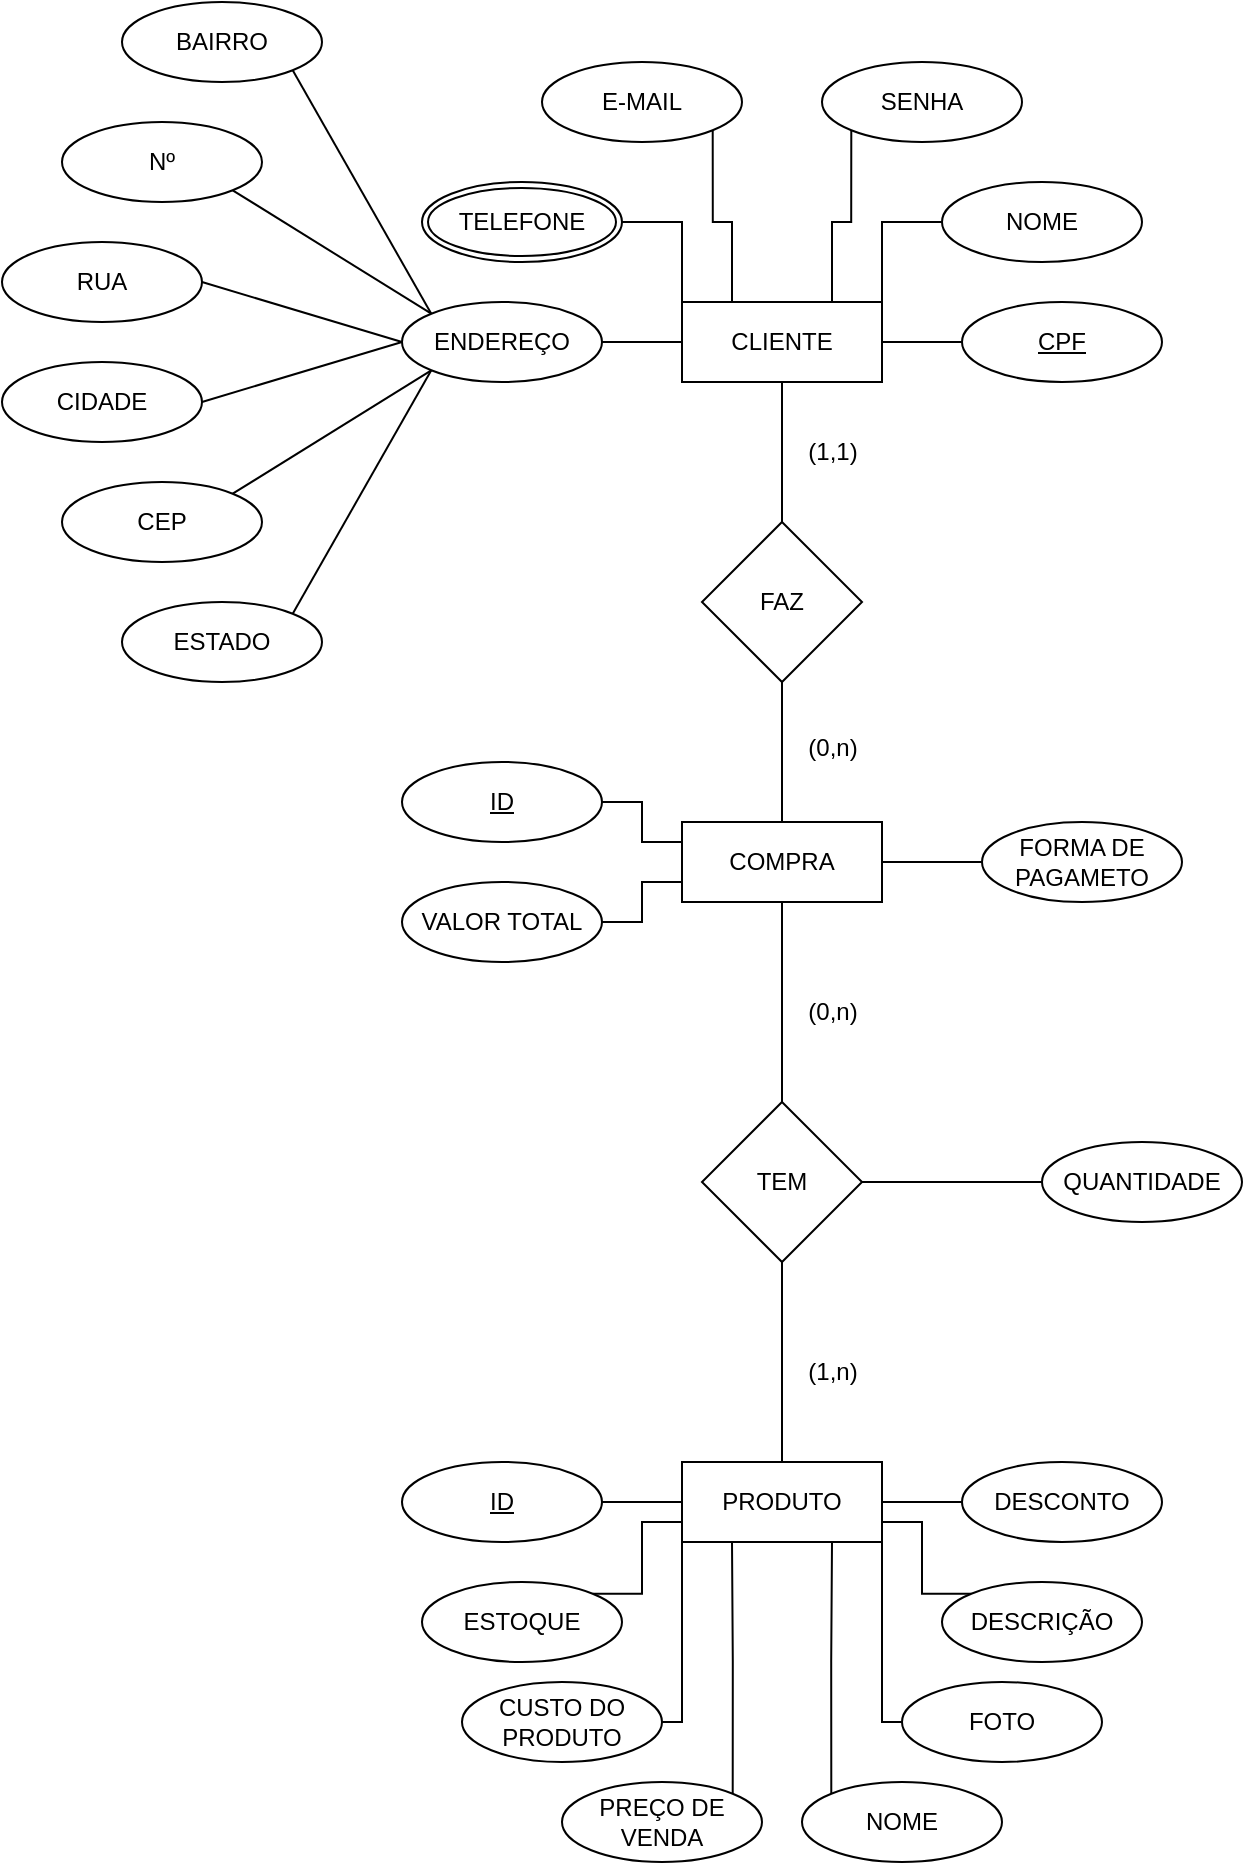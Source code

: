<mxfile version="24.6.2" type="device">
  <diagram name="Página-1" id="FyqLfy8T6ZYo1Bn5L8I9">
    <mxGraphModel dx="794" dy="420" grid="1" gridSize="10" guides="1" tooltips="1" connect="1" arrows="1" fold="1" page="1" pageScale="1" pageWidth="827" pageHeight="1169" math="0" shadow="0">
      <root>
        <mxCell id="0" />
        <mxCell id="1" parent="0" />
        <mxCell id="6erGois-L6wBn7HXWCgl-18" value="" style="edgeStyle=orthogonalEdgeStyle;rounded=0;orthogonalLoop=1;jettySize=auto;html=1;endArrow=none;endFill=0;" parent="1" source="5q2TKJuZo1EouXSl_5uN-3" target="6erGois-L6wBn7HXWCgl-17" edge="1">
          <mxGeometry relative="1" as="geometry" />
        </mxCell>
        <mxCell id="5q2TKJuZo1EouXSl_5uN-3" value="CLIENTE" style="whiteSpace=wrap;html=1;align=center;" parent="1" vertex="1">
          <mxGeometry x="360" y="200" width="100" height="40" as="geometry" />
        </mxCell>
        <mxCell id="6erGois-L6wBn7HXWCgl-8" style="rounded=0;orthogonalLoop=1;jettySize=auto;html=1;exitX=0;exitY=0.5;exitDx=0;exitDy=0;entryX=1;entryY=0;entryDx=0;entryDy=0;edgeStyle=orthogonalEdgeStyle;endArrow=none;endFill=0;" parent="1" source="5q2TKJuZo1EouXSl_5uN-4" target="5q2TKJuZo1EouXSl_5uN-3" edge="1">
          <mxGeometry relative="1" as="geometry" />
        </mxCell>
        <mxCell id="5q2TKJuZo1EouXSl_5uN-4" value="NOME" style="ellipse;whiteSpace=wrap;html=1;align=center;" parent="1" vertex="1">
          <mxGeometry x="490" y="140" width="100" height="40" as="geometry" />
        </mxCell>
        <mxCell id="6erGois-L6wBn7HXWCgl-9" style="rounded=0;orthogonalLoop=1;jettySize=auto;html=1;exitX=0;exitY=0.5;exitDx=0;exitDy=0;entryX=1;entryY=0.5;entryDx=0;entryDy=0;edgeStyle=orthogonalEdgeStyle;endArrow=none;endFill=0;" parent="1" source="5q2TKJuZo1EouXSl_5uN-5" target="5q2TKJuZo1EouXSl_5uN-3" edge="1">
          <mxGeometry relative="1" as="geometry" />
        </mxCell>
        <mxCell id="5q2TKJuZo1EouXSl_5uN-5" value="CPF" style="ellipse;whiteSpace=wrap;html=1;align=center;fontStyle=4;" parent="1" vertex="1">
          <mxGeometry x="500" y="200" width="100" height="40" as="geometry" />
        </mxCell>
        <mxCell id="6erGois-L6wBn7HXWCgl-5" style="rounded=0;orthogonalLoop=1;jettySize=auto;html=1;exitX=1;exitY=0.5;exitDx=0;exitDy=0;entryX=0;entryY=0;entryDx=0;entryDy=0;edgeStyle=orthogonalEdgeStyle;endArrow=none;endFill=0;" parent="1" source="5q2TKJuZo1EouXSl_5uN-7" target="5q2TKJuZo1EouXSl_5uN-3" edge="1">
          <mxGeometry relative="1" as="geometry" />
        </mxCell>
        <mxCell id="5q2TKJuZo1EouXSl_5uN-7" value="TELEFONE" style="ellipse;shape=doubleEllipse;margin=3;whiteSpace=wrap;html=1;align=center;" parent="1" vertex="1">
          <mxGeometry x="230" y="140" width="100" height="40" as="geometry" />
        </mxCell>
        <mxCell id="6erGois-L6wBn7HXWCgl-4" style="rounded=0;orthogonalLoop=1;jettySize=auto;html=1;exitX=1;exitY=0.5;exitDx=0;exitDy=0;entryX=0;entryY=0.5;entryDx=0;entryDy=0;edgeStyle=orthogonalEdgeStyle;endArrow=none;endFill=0;" parent="1" source="5q2TKJuZo1EouXSl_5uN-8" target="5q2TKJuZo1EouXSl_5uN-3" edge="1">
          <mxGeometry relative="1" as="geometry" />
        </mxCell>
        <mxCell id="6erGois-L6wBn7HXWCgl-10" style="rounded=0;orthogonalLoop=1;jettySize=auto;html=1;exitX=0;exitY=0;exitDx=0;exitDy=0;entryX=1;entryY=1;entryDx=0;entryDy=0;endArrow=none;endFill=0;" parent="1" source="5q2TKJuZo1EouXSl_5uN-8" target="5q2TKJuZo1EouXSl_5uN-45" edge="1">
          <mxGeometry relative="1" as="geometry" />
        </mxCell>
        <mxCell id="6erGois-L6wBn7HXWCgl-11" style="rounded=0;orthogonalLoop=1;jettySize=auto;html=1;exitX=0;exitY=0;exitDx=0;exitDy=0;entryX=1;entryY=1;entryDx=0;entryDy=0;endArrow=none;endFill=0;" parent="1" source="5q2TKJuZo1EouXSl_5uN-8" target="5q2TKJuZo1EouXSl_5uN-43" edge="1">
          <mxGeometry relative="1" as="geometry" />
        </mxCell>
        <mxCell id="6erGois-L6wBn7HXWCgl-12" style="rounded=0;orthogonalLoop=1;jettySize=auto;html=1;exitX=0;exitY=0.5;exitDx=0;exitDy=0;entryX=1;entryY=0.5;entryDx=0;entryDy=0;endArrow=none;endFill=0;" parent="1" source="5q2TKJuZo1EouXSl_5uN-8" target="5q2TKJuZo1EouXSl_5uN-44" edge="1">
          <mxGeometry relative="1" as="geometry" />
        </mxCell>
        <mxCell id="6erGois-L6wBn7HXWCgl-13" style="rounded=0;orthogonalLoop=1;jettySize=auto;html=1;exitX=0;exitY=0.5;exitDx=0;exitDy=0;entryX=1;entryY=0.5;entryDx=0;entryDy=0;endArrow=none;endFill=0;" parent="1" source="5q2TKJuZo1EouXSl_5uN-8" target="5q2TKJuZo1EouXSl_5uN-12" edge="1">
          <mxGeometry relative="1" as="geometry" />
        </mxCell>
        <mxCell id="6erGois-L6wBn7HXWCgl-14" style="rounded=0;orthogonalLoop=1;jettySize=auto;html=1;exitX=0;exitY=1;exitDx=0;exitDy=0;entryX=1;entryY=0;entryDx=0;entryDy=0;endArrow=none;endFill=0;" parent="1" source="5q2TKJuZo1EouXSl_5uN-8" target="5q2TKJuZo1EouXSl_5uN-11" edge="1">
          <mxGeometry relative="1" as="geometry" />
        </mxCell>
        <mxCell id="6erGois-L6wBn7HXWCgl-15" style="rounded=0;orthogonalLoop=1;jettySize=auto;html=1;exitX=0;exitY=1;exitDx=0;exitDy=0;entryX=1;entryY=0;entryDx=0;entryDy=0;endArrow=none;endFill=0;" parent="1" source="5q2TKJuZo1EouXSl_5uN-8" target="5q2TKJuZo1EouXSl_5uN-13" edge="1">
          <mxGeometry relative="1" as="geometry" />
        </mxCell>
        <mxCell id="5q2TKJuZo1EouXSl_5uN-8" value="ENDEREÇO" style="ellipse;whiteSpace=wrap;html=1;align=center;" parent="1" vertex="1">
          <mxGeometry x="220" y="200" width="100" height="40" as="geometry" />
        </mxCell>
        <mxCell id="5q2TKJuZo1EouXSl_5uN-11" value="CEP" style="ellipse;whiteSpace=wrap;html=1;align=center;" parent="1" vertex="1">
          <mxGeometry x="50" y="290" width="100" height="40" as="geometry" />
        </mxCell>
        <mxCell id="5q2TKJuZo1EouXSl_5uN-12" value="CIDADE" style="ellipse;whiteSpace=wrap;html=1;align=center;" parent="1" vertex="1">
          <mxGeometry x="20" y="230" width="100" height="40" as="geometry" />
        </mxCell>
        <mxCell id="5q2TKJuZo1EouXSl_5uN-13" value="ESTADO" style="ellipse;whiteSpace=wrap;html=1;align=center;" parent="1" vertex="1">
          <mxGeometry x="80" y="350" width="100" height="40" as="geometry" />
        </mxCell>
        <mxCell id="6erGois-L6wBn7HXWCgl-6" style="rounded=0;orthogonalLoop=1;jettySize=auto;html=1;exitX=1;exitY=1;exitDx=0;exitDy=0;entryX=0.25;entryY=0;entryDx=0;entryDy=0;edgeStyle=orthogonalEdgeStyle;endArrow=none;endFill=0;" parent="1" source="5q2TKJuZo1EouXSl_5uN-16" target="5q2TKJuZo1EouXSl_5uN-3" edge="1">
          <mxGeometry relative="1" as="geometry" />
        </mxCell>
        <mxCell id="5q2TKJuZo1EouXSl_5uN-16" value="E-MAIL" style="ellipse;whiteSpace=wrap;html=1;align=center;" parent="1" vertex="1">
          <mxGeometry x="290" y="80" width="100" height="40" as="geometry" />
        </mxCell>
        <mxCell id="6erGois-L6wBn7HXWCgl-7" style="rounded=0;orthogonalLoop=1;jettySize=auto;html=1;exitX=0;exitY=1;exitDx=0;exitDy=0;entryX=0.75;entryY=0;entryDx=0;entryDy=0;edgeStyle=orthogonalEdgeStyle;endArrow=none;endFill=0;" parent="1" source="5q2TKJuZo1EouXSl_5uN-17" target="5q2TKJuZo1EouXSl_5uN-3" edge="1">
          <mxGeometry relative="1" as="geometry" />
        </mxCell>
        <mxCell id="5q2TKJuZo1EouXSl_5uN-17" value="SENHA" style="ellipse;whiteSpace=wrap;html=1;align=center;fontStyle=0;strokeColor=default;" parent="1" vertex="1">
          <mxGeometry x="430" y="80" width="100" height="40" as="geometry" />
        </mxCell>
        <mxCell id="5q2TKJuZo1EouXSl_5uN-20" value="PRODUTO" style="whiteSpace=wrap;html=1;align=center;" parent="1" vertex="1">
          <mxGeometry x="360" y="780" width="100" height="40" as="geometry" />
        </mxCell>
        <mxCell id="6erGois-L6wBn7HXWCgl-39" style="edgeStyle=orthogonalEdgeStyle;rounded=0;orthogonalLoop=1;jettySize=auto;html=1;exitX=0;exitY=0;exitDx=0;exitDy=0;entryX=1;entryY=0.75;entryDx=0;entryDy=0;endArrow=none;endFill=0;" parent="1" source="5q2TKJuZo1EouXSl_5uN-21" target="5q2TKJuZo1EouXSl_5uN-20" edge="1">
          <mxGeometry relative="1" as="geometry">
            <Array as="points">
              <mxPoint x="480" y="846" />
              <mxPoint x="480" y="810" />
            </Array>
          </mxGeometry>
        </mxCell>
        <mxCell id="5q2TKJuZo1EouXSl_5uN-21" value="DESCRIÇÃO" style="ellipse;whiteSpace=wrap;html=1;align=center;" parent="1" vertex="1">
          <mxGeometry x="490" y="840" width="100" height="40" as="geometry" />
        </mxCell>
        <mxCell id="6erGois-L6wBn7HXWCgl-38" style="edgeStyle=orthogonalEdgeStyle;rounded=0;orthogonalLoop=1;jettySize=auto;html=1;exitX=0;exitY=0.5;exitDx=0;exitDy=0;entryX=1;entryY=1;entryDx=0;entryDy=0;endArrow=none;endFill=0;" parent="1" source="5q2TKJuZo1EouXSl_5uN-22" target="5q2TKJuZo1EouXSl_5uN-20" edge="1">
          <mxGeometry relative="1" as="geometry">
            <Array as="points">
              <mxPoint x="460" y="910" />
            </Array>
          </mxGeometry>
        </mxCell>
        <mxCell id="5q2TKJuZo1EouXSl_5uN-22" value="FOTO" style="ellipse;whiteSpace=wrap;html=1;align=center;" parent="1" vertex="1">
          <mxGeometry x="470" y="890" width="100" height="40" as="geometry" />
        </mxCell>
        <mxCell id="6erGois-L6wBn7HXWCgl-41" style="edgeStyle=orthogonalEdgeStyle;rounded=0;orthogonalLoop=1;jettySize=auto;html=1;exitX=1;exitY=0;exitDx=0;exitDy=0;entryX=0;entryY=0.75;entryDx=0;entryDy=0;endArrow=none;endFill=0;" parent="1" source="5q2TKJuZo1EouXSl_5uN-25" target="5q2TKJuZo1EouXSl_5uN-20" edge="1">
          <mxGeometry relative="1" as="geometry">
            <Array as="points">
              <mxPoint x="340" y="846" />
              <mxPoint x="340" y="810" />
            </Array>
          </mxGeometry>
        </mxCell>
        <mxCell id="5q2TKJuZo1EouXSl_5uN-25" value="ESTOQUE" style="ellipse;whiteSpace=wrap;html=1;align=center;" parent="1" vertex="1">
          <mxGeometry x="230" y="840" width="100" height="40" as="geometry" />
        </mxCell>
        <mxCell id="6erGois-L6wBn7HXWCgl-40" style="edgeStyle=orthogonalEdgeStyle;rounded=0;orthogonalLoop=1;jettySize=auto;html=1;exitX=0;exitY=0.5;exitDx=0;exitDy=0;entryX=1;entryY=0.5;entryDx=0;entryDy=0;endArrow=none;endFill=0;" parent="1" source="5q2TKJuZo1EouXSl_5uN-28" target="5q2TKJuZo1EouXSl_5uN-20" edge="1">
          <mxGeometry relative="1" as="geometry" />
        </mxCell>
        <mxCell id="5q2TKJuZo1EouXSl_5uN-28" value="DESCONTO" style="ellipse;whiteSpace=wrap;html=1;align=center;" parent="1" vertex="1">
          <mxGeometry x="500" y="780" width="100" height="40" as="geometry" />
        </mxCell>
        <mxCell id="6erGois-L6wBn7HXWCgl-23" value="" style="edgeStyle=orthogonalEdgeStyle;rounded=0;orthogonalLoop=1;jettySize=auto;html=1;endArrow=none;endFill=0;" parent="1" source="5q2TKJuZo1EouXSl_5uN-35" target="6erGois-L6wBn7HXWCgl-22" edge="1">
          <mxGeometry relative="1" as="geometry" />
        </mxCell>
        <mxCell id="abIfijyXU7If4ArMvPen-2" style="edgeStyle=orthogonalEdgeStyle;rounded=0;orthogonalLoop=1;jettySize=auto;html=1;exitX=1;exitY=0.5;exitDx=0;exitDy=0;entryX=0;entryY=0.5;entryDx=0;entryDy=0;endArrow=none;endFill=0;" parent="1" source="5q2TKJuZo1EouXSl_5uN-35" target="abIfijyXU7If4ArMvPen-1" edge="1">
          <mxGeometry relative="1" as="geometry" />
        </mxCell>
        <mxCell id="5q2TKJuZo1EouXSl_5uN-35" value="COMPRA" style="whiteSpace=wrap;html=1;align=center;" parent="1" vertex="1">
          <mxGeometry x="360" y="460" width="100" height="40" as="geometry" />
        </mxCell>
        <mxCell id="6erGois-L6wBn7HXWCgl-21" style="edgeStyle=orthogonalEdgeStyle;rounded=0;orthogonalLoop=1;jettySize=auto;html=1;exitX=1;exitY=0.5;exitDx=0;exitDy=0;entryX=0;entryY=0.75;entryDx=0;entryDy=0;endArrow=none;endFill=0;" parent="1" source="5q2TKJuZo1EouXSl_5uN-36" target="5q2TKJuZo1EouXSl_5uN-35" edge="1">
          <mxGeometry relative="1" as="geometry" />
        </mxCell>
        <mxCell id="5q2TKJuZo1EouXSl_5uN-36" value="VALOR TOTAL" style="ellipse;whiteSpace=wrap;html=1;align=center;" parent="1" vertex="1">
          <mxGeometry x="220" y="490" width="100" height="40" as="geometry" />
        </mxCell>
        <mxCell id="6erGois-L6wBn7HXWCgl-20" style="edgeStyle=orthogonalEdgeStyle;rounded=0;orthogonalLoop=1;jettySize=auto;html=1;exitX=1;exitY=0.5;exitDx=0;exitDy=0;entryX=0;entryY=0.25;entryDx=0;entryDy=0;endArrow=none;endFill=0;" parent="1" source="5q2TKJuZo1EouXSl_5uN-38" target="5q2TKJuZo1EouXSl_5uN-35" edge="1">
          <mxGeometry relative="1" as="geometry" />
        </mxCell>
        <mxCell id="5q2TKJuZo1EouXSl_5uN-38" value="ID" style="ellipse;whiteSpace=wrap;html=1;align=center;fontStyle=4" parent="1" vertex="1">
          <mxGeometry x="220" y="430" width="100" height="40" as="geometry" />
        </mxCell>
        <mxCell id="6erGois-L6wBn7HXWCgl-36" style="edgeStyle=orthogonalEdgeStyle;rounded=0;orthogonalLoop=1;jettySize=auto;html=1;exitX=1;exitY=0;exitDx=0;exitDy=0;entryX=0.25;entryY=1;entryDx=0;entryDy=0;endArrow=none;endFill=0;" parent="1" source="5q2TKJuZo1EouXSl_5uN-41" target="5q2TKJuZo1EouXSl_5uN-20" edge="1">
          <mxGeometry relative="1" as="geometry" />
        </mxCell>
        <mxCell id="5q2TKJuZo1EouXSl_5uN-41" value="PREÇO DE VENDA" style="ellipse;whiteSpace=wrap;html=1;align=center;" parent="1" vertex="1">
          <mxGeometry x="300" y="940" width="100" height="40" as="geometry" />
        </mxCell>
        <mxCell id="6erGois-L6wBn7HXWCgl-35" style="edgeStyle=orthogonalEdgeStyle;rounded=0;orthogonalLoop=1;jettySize=auto;html=1;exitX=1;exitY=0.5;exitDx=0;exitDy=0;entryX=0;entryY=1;entryDx=0;entryDy=0;endArrow=none;endFill=0;" parent="1" source="5q2TKJuZo1EouXSl_5uN-42" target="5q2TKJuZo1EouXSl_5uN-20" edge="1">
          <mxGeometry relative="1" as="geometry">
            <Array as="points">
              <mxPoint x="360" y="910" />
            </Array>
          </mxGeometry>
        </mxCell>
        <mxCell id="5q2TKJuZo1EouXSl_5uN-42" value="CUSTO DO PRODUTO" style="ellipse;whiteSpace=wrap;html=1;align=center;" parent="1" vertex="1">
          <mxGeometry x="250" y="890" width="100" height="40" as="geometry" />
        </mxCell>
        <mxCell id="5q2TKJuZo1EouXSl_5uN-43" value="Nº" style="ellipse;whiteSpace=wrap;html=1;align=center;" parent="1" vertex="1">
          <mxGeometry x="50" y="110" width="100" height="40" as="geometry" />
        </mxCell>
        <mxCell id="5q2TKJuZo1EouXSl_5uN-44" value="RUA" style="ellipse;whiteSpace=wrap;html=1;align=center;" parent="1" vertex="1">
          <mxGeometry x="20" y="170" width="100" height="40" as="geometry" />
        </mxCell>
        <mxCell id="5q2TKJuZo1EouXSl_5uN-45" value="BAIRRO" style="ellipse;whiteSpace=wrap;html=1;align=center;" parent="1" vertex="1">
          <mxGeometry x="80" y="50" width="100" height="40" as="geometry" />
        </mxCell>
        <mxCell id="6erGois-L6wBn7HXWCgl-19" style="edgeStyle=orthogonalEdgeStyle;rounded=0;orthogonalLoop=1;jettySize=auto;html=1;exitX=0.5;exitY=1;exitDx=0;exitDy=0;endArrow=none;endFill=0;" parent="1" source="6erGois-L6wBn7HXWCgl-17" target="5q2TKJuZo1EouXSl_5uN-35" edge="1">
          <mxGeometry relative="1" as="geometry" />
        </mxCell>
        <mxCell id="6erGois-L6wBn7HXWCgl-17" value="FAZ" style="rhombus;whiteSpace=wrap;html=1;" parent="1" vertex="1">
          <mxGeometry x="370" y="310" width="80" height="80" as="geometry" />
        </mxCell>
        <mxCell id="6erGois-L6wBn7HXWCgl-24" style="edgeStyle=orthogonalEdgeStyle;rounded=0;orthogonalLoop=1;jettySize=auto;html=1;exitX=0.5;exitY=1;exitDx=0;exitDy=0;endArrow=none;endFill=0;" parent="1" source="6erGois-L6wBn7HXWCgl-22" target="5q2TKJuZo1EouXSl_5uN-20" edge="1">
          <mxGeometry relative="1" as="geometry" />
        </mxCell>
        <mxCell id="6erGois-L6wBn7HXWCgl-28" style="edgeStyle=orthogonalEdgeStyle;rounded=0;orthogonalLoop=1;jettySize=auto;html=1;exitX=1;exitY=0.5;exitDx=0;exitDy=0;entryX=0;entryY=0.5;entryDx=0;entryDy=0;endArrow=none;endFill=0;" parent="1" source="6erGois-L6wBn7HXWCgl-22" target="6erGois-L6wBn7HXWCgl-27" edge="1">
          <mxGeometry relative="1" as="geometry" />
        </mxCell>
        <mxCell id="6erGois-L6wBn7HXWCgl-22" value="TEM" style="rhombus;whiteSpace=wrap;html=1;" parent="1" vertex="1">
          <mxGeometry x="370" y="600" width="80" height="80" as="geometry" />
        </mxCell>
        <mxCell id="6erGois-L6wBn7HXWCgl-27" value="QUANTIDADE" style="ellipse;whiteSpace=wrap;html=1;align=center;" parent="1" vertex="1">
          <mxGeometry x="540" y="620" width="100" height="40" as="geometry" />
        </mxCell>
        <mxCell id="6erGois-L6wBn7HXWCgl-42" style="edgeStyle=orthogonalEdgeStyle;rounded=0;orthogonalLoop=1;jettySize=auto;html=1;exitX=1;exitY=0.5;exitDx=0;exitDy=0;entryX=0;entryY=0.5;entryDx=0;entryDy=0;endArrow=none;endFill=0;" parent="1" source="6erGois-L6wBn7HXWCgl-29" target="5q2TKJuZo1EouXSl_5uN-20" edge="1">
          <mxGeometry relative="1" as="geometry" />
        </mxCell>
        <mxCell id="6erGois-L6wBn7HXWCgl-29" value="ID" style="ellipse;whiteSpace=wrap;html=1;align=center;fontStyle=4" parent="1" vertex="1">
          <mxGeometry x="220" y="780" width="100" height="40" as="geometry" />
        </mxCell>
        <mxCell id="6erGois-L6wBn7HXWCgl-37" style="edgeStyle=orthogonalEdgeStyle;rounded=0;orthogonalLoop=1;jettySize=auto;html=1;exitX=0;exitY=0;exitDx=0;exitDy=0;entryX=0.75;entryY=1;entryDx=0;entryDy=0;endArrow=none;endFill=0;" parent="1" source="6erGois-L6wBn7HXWCgl-30" target="5q2TKJuZo1EouXSl_5uN-20" edge="1">
          <mxGeometry relative="1" as="geometry" />
        </mxCell>
        <mxCell id="6erGois-L6wBn7HXWCgl-30" value="NOME" style="ellipse;whiteSpace=wrap;html=1;align=center;" parent="1" vertex="1">
          <mxGeometry x="420" y="940" width="100" height="40" as="geometry" />
        </mxCell>
        <mxCell id="6erGois-L6wBn7HXWCgl-31" value="(1,1)" style="text;html=1;align=center;verticalAlign=middle;resizable=0;points=[];autosize=1;strokeColor=none;fillColor=none;" parent="1" vertex="1">
          <mxGeometry x="410" y="260" width="50" height="30" as="geometry" />
        </mxCell>
        <mxCell id="6erGois-L6wBn7HXWCgl-32" value="(0,n)" style="text;html=1;align=center;verticalAlign=middle;resizable=0;points=[];autosize=1;strokeColor=none;fillColor=none;" parent="1" vertex="1">
          <mxGeometry x="410" y="408" width="50" height="30" as="geometry" />
        </mxCell>
        <mxCell id="6erGois-L6wBn7HXWCgl-33" value="(0,n)" style="text;html=1;align=center;verticalAlign=middle;resizable=0;points=[];autosize=1;strokeColor=none;fillColor=none;" parent="1" vertex="1">
          <mxGeometry x="410" y="540" width="50" height="30" as="geometry" />
        </mxCell>
        <mxCell id="6erGois-L6wBn7HXWCgl-34" value="(1,n)" style="text;html=1;align=center;verticalAlign=middle;resizable=0;points=[];autosize=1;strokeColor=none;fillColor=none;" parent="1" vertex="1">
          <mxGeometry x="410" y="720" width="50" height="30" as="geometry" />
        </mxCell>
        <mxCell id="abIfijyXU7If4ArMvPen-1" value="FORMA DE PAGAMETO" style="ellipse;whiteSpace=wrap;html=1;" parent="1" vertex="1">
          <mxGeometry x="510" y="460" width="100" height="40" as="geometry" />
        </mxCell>
      </root>
    </mxGraphModel>
  </diagram>
</mxfile>
